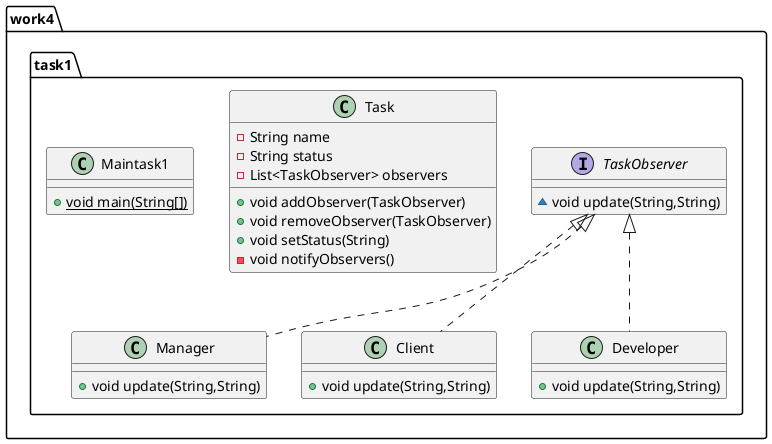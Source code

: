 @startuml
interface work4.task1.TaskObserver {
~ void update(String,String)
}

class work4.task1.Manager {
+ void update(String,String)
}

class work4.task1.Client {
+ void update(String,String)
}

class work4.task1.Developer {
+ void update(String,String)
}

class work4.task1.Task {
- String name
- String status
- List<TaskObserver> observers
+ void addObserver(TaskObserver)
+ void removeObserver(TaskObserver)
+ void setStatus(String)
- void notifyObservers()
}


class work4.task1.Maintask1 {
+ {static} void main(String[])
}



work4.task1.TaskObserver <|.. work4.task1.Manager
work4.task1.TaskObserver <|.. work4.task1.Client
work4.task1.TaskObserver <|.. work4.task1.Developer
@enduml